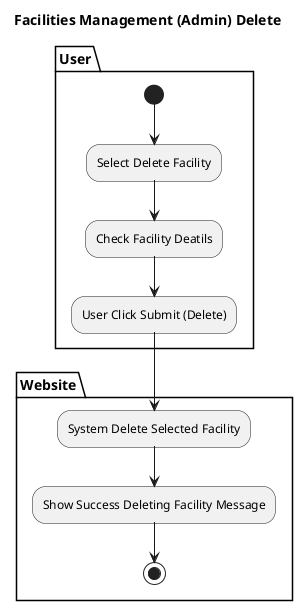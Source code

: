 @startuml
title Facilities Management (Admin) Delete
partition User {
(*) --> "Select Delete Facility"
    --> "Check Facility Deatils"
    --> "User Click Submit (Delete)"
}

partition Website {
    "User Click Submit (Delete)" --> "System Delete Selected Facility"
    --> "Show Success Deleting Facility Message"
    --> (*)
}
@enduml